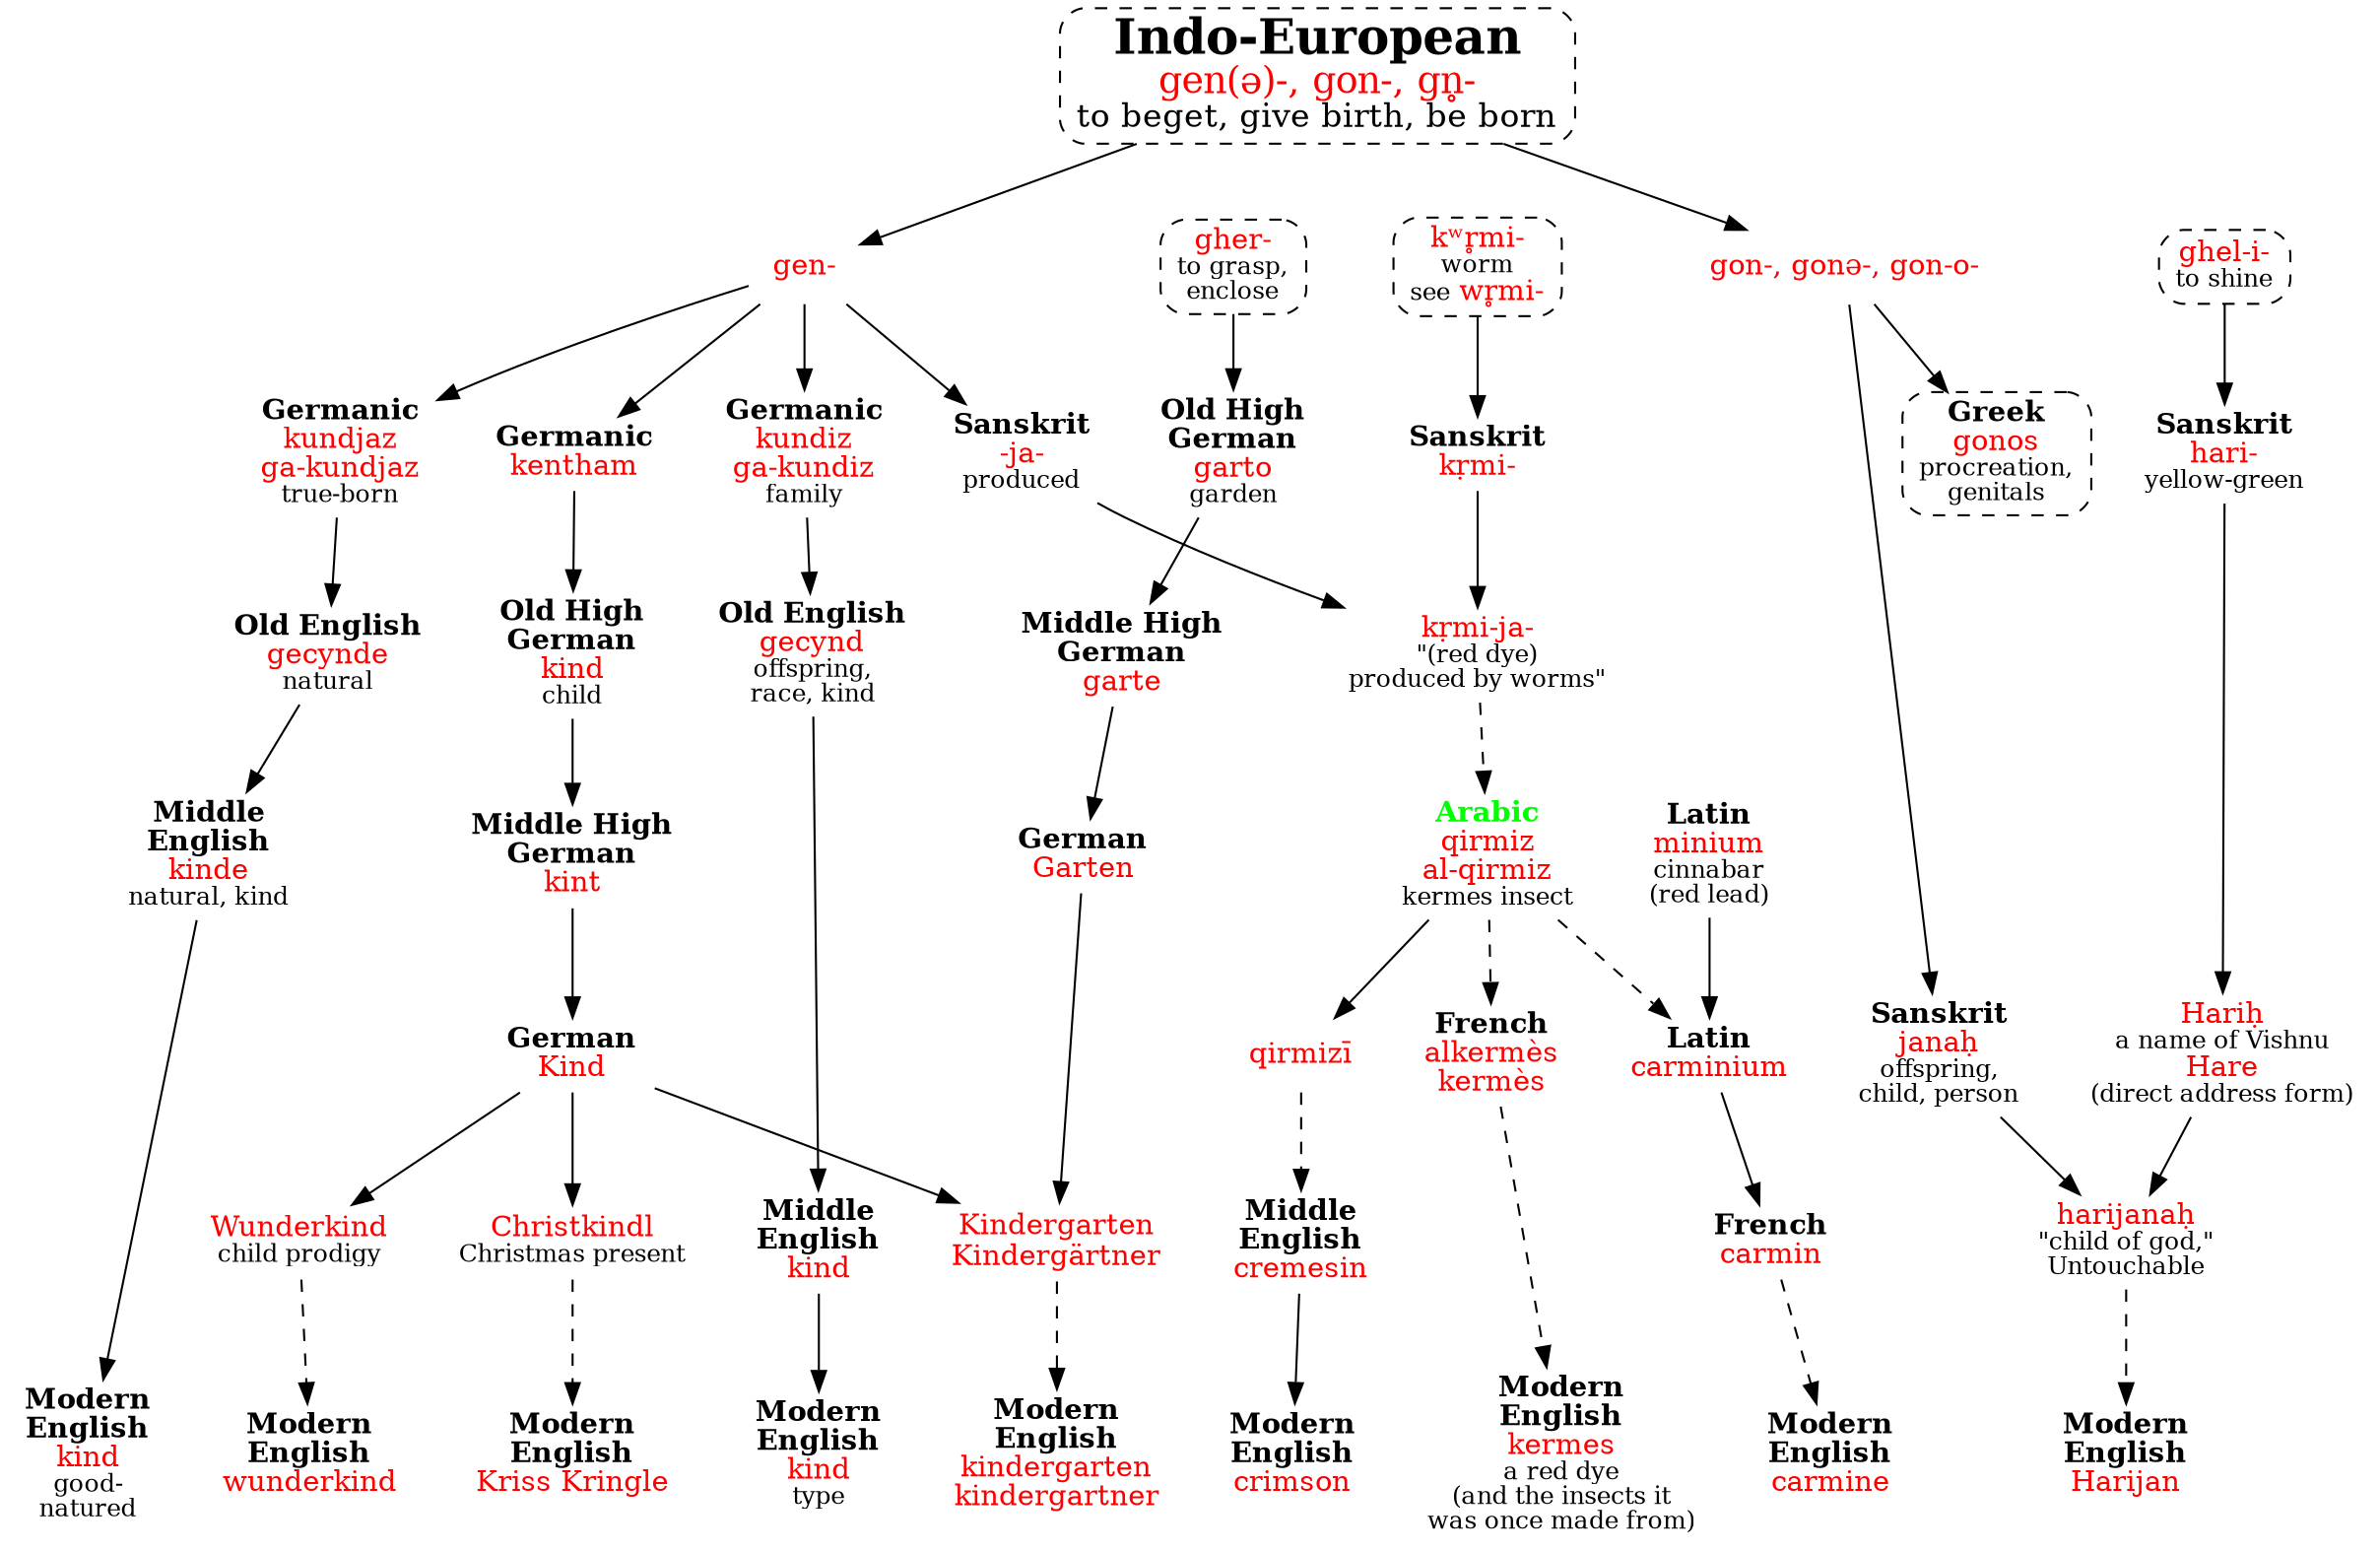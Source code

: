 strict digraph {
/* sources: roots AHD WiS */
node [shape=none]

genIE [label=<<font point-size="24"><b>Indo-European</b></font><br/><font point-size="18" color="red">gen(ə)-, gon-, gn̥-</font><br/><font point-size="16">to beget, give birth, be born</font>> shape=box style="dashed,rounded" URL="gen-birth0.svg" tooltip=""]

genIE -> { gen gon }
gen [label=<<font color="red">gen-</font>>]
gon [label=<<font color="red">gon-, gonə-, gon-o-</font>>]

/* kind */
gen -> kundizGm -> gecynd1OE -> kind1ME -> kind1
gen -> kundjazGm -> gecynde2OE -> kinde2ME -> kind2
kundizGm [label=<<b>Germanic</b><br/><font color="red">kundiz<br/>ga-kundiz</font><br/><font point-size="12">family</font>>]
kundjazGm [label=<<b>Germanic</b><br/><font color="red">kundjaz<br/>ga-kundjaz</font><br/><font point-size="12">true-born</font>>]
gecynd1OE [label=<<b>Old English</b><br/><font color="red">gecynd</font><br/><font point-size="12">offspring,<br/>race, kind</font>>]
kind1ME [label=<<b>Middle<br/>English</b><br/><font color="red">kind</font>>]
kind1 [label=<<b>Modern<br/>English</b><br/><font color="red">kind</font><br/><font point-size="12">type</font>>]
gecynde2OE [label=<<b>Old English</b><br/><font color="red">gecynde</font><br/><font point-size="12">natural</font>>]
kinde2ME [label=<<b>Middle<br/>English</b><br/><font color="red">kinde</font><br/><font point-size="12">natural, kind</font>>]
kind2 [label=<<b>Modern<br/>English</b><br/><font color="red">kind</font><br/><font point-size="12">good-<br/>natured</font>>]
/* ge- = collective prefix < kom? */

/* German */
gen -> kenthamGm -> kindOG -> kintMG -> kindG -> kindergartenG
kenthamGm [label=<<b>Germanic</b><br/><font color="red">kentham</font>>]
kindOG [label=<<b>Old High<br/>German</b><br/><font color="red">kind</font><br/><font point-size="12">child</font>>]
kintMG [label=<<b>Middle High<br/>German</b><br/><font color="red">kint</font>>]
kindG [label=<<b>German</b><br/><font color="red">Kind</font>>]
/* kindergarten */
gher -> gartoOG -> garteMG -> gartenG -> kindergartenG
kindergartenG -> kindergarten [style=dashed]
gher [label=<<font color="red">gher-</font><br/><font point-size="12">to grasp,<br/>enclose</font>> rank=source shape=box style="dashed,rounded" URL="gher-grasp1.svg"]
gartoOG [label=<<b>Old High<br/>German</b><br/><font color="red">garto</font><br/><font point-size="12">garden</font>>]
garteMG [label=<<b>Middle High<br/>German</b><br/><font color="red">garte</font>>]
gartenG [label=<<b>German</b><br/><font color="red">Garten</font>>]
kindergartenG [label=<<font color="red">Kindergarten<br/>Kindergärtner</font>>]
kindergarten [label=<<b>Modern<br/>English</b><br/><font color="red">kindergarten<br/>kindergartner</font>>]
/* Kriss Kringle */
kindG -> christkindl // left out Kindl
christkindl -> krisskringle [style=dashed]
christkindl [label=<<font color="red">Christkindl</font><br/><font point-size="12">Christmas present</font>>] // ="Christ childling"?
krisskringle [label=<<b>Modern<br/>English</b><br/><font color="red">Kriss Kringle</font>>]
/* wunderkind */
kindG -> wunderkindG
wunderkindG -> wunderkind [style=dashed]
wunderkindG [label=<<font color="red">Wunderkind</font><br/><font point-size="12">child prodigy</font>>]
wunderkind [label=<<b>Modern<br/>English</b><br/><font color="red">wunderkind</font>>]

/* kermes */
gen -> jaS -> krmija
krmija -> qirmizA -> alkermesF -> kermes [style=dashed]
kwrmi -> krmiS -> krmija
jaS [label=<<b>Sanskrit</b><br/><font color="red">-ja-</font><br/><font point-size="12">produced</font>>]
krmija [label=<<font color="red">kṛmi-ja-</font><br/><font point-size="12">"(red dye)<br/>produced by worms"</font>>]
qirmizA [label=<<font color="green"><b>Arabic</b></font><br/><font color="red">qirmiz<br/>al-qirmiz</font><br/><font point-size="12">kermes insect</font>>]
alkermesF [label=<<b>French</b><br/><font color="red">alkermès<br/>kermès</font>>]
kermes [label=<<b>Modern<br/>English</b><br/><font color="red">kermes</font><br/><font point-size="12">a red dye<br/>(and the insects it<br/>was once made from)</font>>]
kwrmi [label=<<font color="red">kʷr̥mi-</font><br/><font point-size="12">worm</font><br/><font point-size="12">see </font><font color="red">wr̥mi-</font>> rank=source shape=box style="dashed,rounded" URL=".svg"] // wrmi- under wer-
krmiS [label=<<b>Sanskrit</b><br/><font color="red">kṛmi-</font>>]
/* crimson */
qirmizA -> qirmizi
qirmizi -> cremesinME [style=dashed] // possible intermediate steps
cremesinME -> crimson
qirmizi [label=<<font color="red">qirmizī</font>>]
cremesinME [label=<<b>Middle<br/>English</b><br/><font color="red">cremesin</font>>]
crimson [label=<<b>Modern<br/>English</b><br/><font color="red">crimson</font>>]
/* carmine */
qirmizA -> carminiumL [style=dashed]
minium -> carminiumL -> carminF
carminF -> carmine [style=dashed]
minium [label=<<b>Latin</b><br/><font color="red">minium</font><br/><font point-size="12">cinnabar<br/>(red lead)</font>>]
carminiumL [label=<<b>Latin</b><br/><font color="red">carminium</font>>]
carminF [label=<<b>French</b><br/><font color="red">carmin</font>>]
carmine [label=<<b>Modern<br/>English</b><br/><font color="red">carmine</font>>]

/* gonad */
gon -> gonosG
// gonosG -> gonad [style=dashed]
gonosG [label=<<b>Greek</b><br/><font color="red">gonos</font><br/><font point-size="12">procreation,<br/>genitals</font>> shape=box style="dashed,rounded" URL="gen-gonos.svg"]
// gonad [label=<<font color="red">gonad<br/>gono-<br/>-gony<br/>epigone<br/>archegonium</font>> shape=box style="dashed,rounded" URL="gen-gonos.svg"]

/* Harijan */
gon -> janah -> harijanahS
gheli -> hariS -> harih -> harijanahS
harijanahS -> harijan [style=dashed]
janah [label=<<b>Sanskrit</b><br/><font color="red">janaḥ</font><br/><font point-size="12">offspring,<br/>child, person</font>>]
gheli [label=<<font color="red">ghel-i-</font><br/><font point-size="12">to shine</font>> shape=box style="dashed,rounded" URL="ghel-shine2.svg"]
hariS [label=<<b>Sanskrit</b><br/><font color="red">hari-</font><br/><font point-size="12">yellow-green</font>>]
harih [label=<<font color="red">Hariḥ</font><br/><font point-size="12">a name of Vishnu</font><br/><font color="red">Hare</font><br/><font point-size="12">(direct address form)</font>>]
harijanahS [label=<<font color="red">harijanaḥ</font><br/><font point-size="12">"child of god,"<br/>Untouchable</font>>]
/* coined by Mahatma Gandhi in 1931 */
harijan [label=<<b>Modern<br/>English</b><br/><font color="red">Harijan</font>>]


{ rank=sink kind1 kind2 kindergarten krisskringle wunderkind kermes crimson carmine harijan }
{ rank=same gen gon gheli gher kwrmi }
{ rank=same carminF harijanahS }
{ rank=same kundjazGm kenthamGm kundizGm gonosG }

}